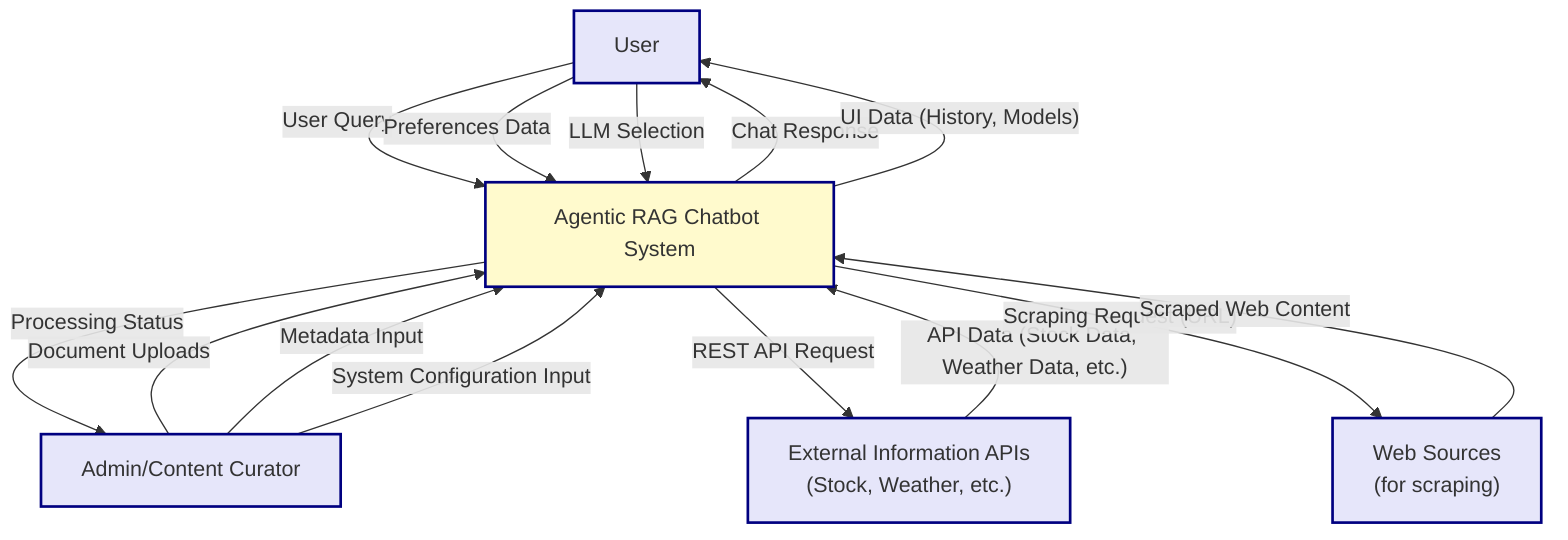 ---
config:
  layout: base
  look: classic
---
%%{
  init: {
    'theme': 'base',
    'themeVariables': {
      'fontFamily': 'Comic Sans MS, cursive',
      'fontSize': '14px',
      'primaryColor': '#F0F8FF',       /* aliceblue - diagram background */
      'nodeBorder': '#000080',        /* navy - for entity/process borders */
      'lineColor': '#0000CD',         /* mediumblue - for data flows */
      'primaryTextColor': '#191970',  /* midnightblue - for text */
      'entityColor': '#E6E6FA',       /* lavender - for external entities */
      'processColor': '#FFFACD',      /* lemonchiffon - for the main process */
      'edgeLabelBackground':'#F0F8FF',/* aliceblue - for edge labels background */
      'clusterBkg': '#FAFAFA'
    },
    'flowchart': {
      'curve': 'basis'
    }
  }
}%%

graph TD
    classDef entity fill:#E6E6FA,stroke:#000080,stroke-width:2px,shape:rectangle;
    classDef process fill:#FFFACD,stroke:#000080,stroke-width:2px,shape:ellipse;

    %% External Entities
    User["User"]:::entity;
    Admin["Admin/Content Curator"]:::entity;
    External_Info_APIs["External Information APIs<br/>(Stock, Weather, etc.)"]:::entity;
    Web_Sources["Web Sources<br/>(for scraping)"]:::entity;

    %% Main System Process
    System["Agentic RAG Chatbot System"]:::process;

    %% Data Flows
    User -- "User Query" --> System;
    User -- "Preferences Data" --> System;
    User -- "LLM Selection" --> System;
    System -- "Chat Response" --> User;
    System -- "UI Data (History, Models)" --> User;

    Admin -- "Document Uploads" --> System;
    Admin -- "Metadata Input" --> System;
    Admin -- "System Configuration Input" --> System;
    System -- "Processing Status" --> Admin;

    System -- "REST API Request" --> External_Info_APIs;
    External_Info_APIs -- "API Data (Stock Data, Weather Data, etc.)" --> System;

    System -- "Scraping Request (URL)" --> Web_Sources;
    Web_Sources -- "Scraped Web Content" --> System;

    %% Apply curved lines using 'basis' interpolation
    linkStyle default interpolate basis;
    %% title Level 0 Data Flow Diagram (Context Diagram)